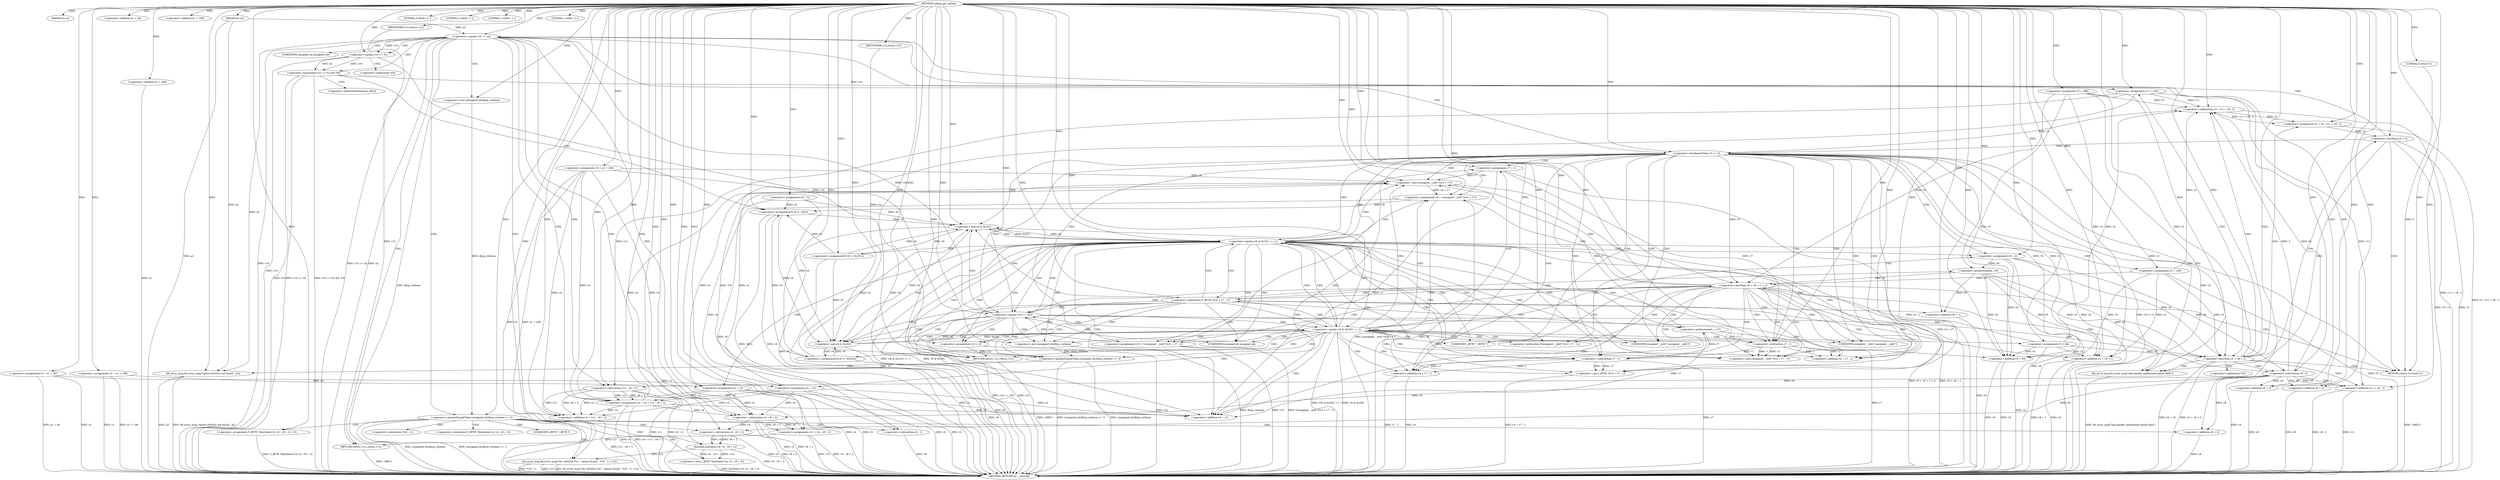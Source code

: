 digraph udhcp_get_option {  
"1000113" [label = "(METHOD,udhcp_get_option)" ]
"1000360" [label = "(METHOD_RETURN,int __fastcall)" ]
"1000114" [label = "(PARAM,int a1)" ]
"1000115" [label = "(PARAM,int a2)" ]
"1000129" [label = "(<operator>.assignment,v2 = a1 + 44)" ]
"1000131" [label = "(<operator>.addition,a1 + 44)" ]
"1000134" [label = "(<operator>.assignment,v3 = a1 + 108)" ]
"1000136" [label = "(<operator>.addition,a1 + 108)" ]
"1000139" [label = "(<operator>.assignment,v4 = a1 + 240)" ]
"1000141" [label = "(<operator>.addition,a1 + 240)" ]
"1000144" [label = "(<operator>.assignment,v5 = 388)" ]
"1000147" [label = "(<operator>.assignment,v6 = 0)" ]
"1000151" [label = "(LITERAL,2,while ( 2 ))" ]
"1000154" [label = "(LITERAL,2,while ( 2 ))" ]
"1000157" [label = "(LITERAL,1,while ( 1 ))" ]
"1000159" [label = "(<operator>.assignment,v7 = 1)" ]
"1000162" [label = "(<operator>.assignment,v8 = 0)" ]
"1000166" [label = "(LITERAL,1,while ( 1 ))" ]
"1000168" [label = "(<operator>.assignment,v9 = (unsigned __int8 *)(v4 + v7))" ]
"1000170" [label = "(<operator>.cast,(unsigned __int8 *)(v4 + v7))" ]
"1000172" [label = "(<operator>.addition,v4 + v7)" ]
"1000175" [label = "(<operator>.assignment,v10 = *(unsigned __int8 *)(v4 + v7 - 1))" ]
"1000178" [label = "(<operator>.cast,(unsigned __int8 *)(v4 + v7 - 1))" ]
"1000180" [label = "(<operator>.addition,v4 + v7 - 1)" ]
"1000182" [label = "(<operator>.subtraction,v7 - 1)" ]
"1000187" [label = "(<operator>.cast,(_BYTE *)(v4 + v7 - 1))" ]
"1000189" [label = "(<operator>.addition,v4 + v7 - 1)" ]
"1000191" [label = "(<operator>.subtraction,v7 - 1)" ]
"1000195" [label = "(<operator>.preDecrement,--v8)" ]
"1000197" [label = "(<operator>.preIncrement,++v7)" ]
"1000200" [label = "(<operator>.lessThan,v5 + v8 + 1 < 2)" ]
"1000201" [label = "(<operator>.addition,v5 + v8 + 1)" ]
"1000203" [label = "(<operator>.addition,v8 + 1)" ]
"1000209" [label = "(<operator>.equals,v10 == 255)" ]
"1000214" [label = "(<operator>.lessThan,v5 + v8 < 2)" ]
"1000215" [label = "(<operator>.addition,v5 + v8)" ]
"1000220" [label = "(<operator>.assignment,v11 = *v9)" ]
"1000224" [label = "(<operator>.assignment,v5 = v5 - v11 + v8 - 2)" ]
"1000226" [label = "(<operator>.subtraction,v5 - v11 + v8 - 2)" ]
"1000228" [label = "(<operator>.addition,v11 + v8 - 2)" ]
"1000230" [label = "(<operator>.subtraction,v8 - 2)" ]
"1000234" [label = "(<operator>.lessThan,v5 < 0)" ]
"1000239" [label = "(<operator>.equals,v10 == a2)" ]
"1000243" [label = "(<operator>.assignment,v12 = v4 - v8 + 2)" ]
"1000245" [label = "(<operator>.subtraction,v4 - v8 + 2)" ]
"1000247" [label = "(<operator>.addition,v8 + 2)" ]
"1000251" [label = "(<operator>.greaterEqualsThan,(unsigned int)dhcp_verbose >= 2)" ]
"1000252" [label = "(<operator>.cast,(unsigned int)dhcp_verbose)" ]
"1000257" [label = "(<operator>.assignment,*(_BYTE *)bin2hex(v14, v4 - v8 + 2) = 0)" ]
"1000259" [label = "(<operator>.cast,(_BYTE *)bin2hex(v14, v4 - v8 + 2))" ]
"1000261" [label = "(bin2hex,bin2hex(v14, v4 - v8 + 2))" ]
"1000263" [label = "(<operator>.subtraction,v4 - v8 + 2)" ]
"1000265" [label = "(<operator>.addition,v8 + 2)" ]
"1000269" [label = "(bb_error_msg,bb_error_msg(\"%s: 0x%02x %s\", \"option found\", *(v9 - 1), v14))" ]
"1000273" [label = "(<operator>.subtraction,v9 - 1)" ]
"1000277" [label = "(RETURN,return v12;,return v12;)" ]
"1000278" [label = "(IDENTIFIER,v12,return v12;)" ]
"1000280" [label = "(<operator>.logicalAnd,v10 == 52 && *v9)" ]
"1000281" [label = "(<operator>.equals,v10 == 52)" ]
"1000286" [label = "(<operators>.assignmentOr,v6 |= v9[1])" ]
"1000291" [label = "(<operator>.assignment,v4 = v4 + v11 - v8 + 2)" ]
"1000293" [label = "(<operator>.addition,v4 + v11 - v8 + 2)" ]
"1000295" [label = "(<operator>.subtraction,v11 - v8 + 2)" ]
"1000297" [label = "(<operator>.addition,v8 + 2)" ]
"1000301" [label = "(<operator>.lessEqualsThan,v5 <= 0)" ]
"1000306" [label = "(bb_error_msg,bb_error_msg(\"bad packet, malformed option field\"))" ]
"1000308" [label = "(RETURN,return 0;,return 0;)" ]
"1000309" [label = "(LITERAL,0,return 0;)" ]
"1000311" [label = "(<operator>.equals,(v6 & 0x101) == 1)" ]
"1000312" [label = "(<operator>.and,v6 & 0x101)" ]
"1000317" [label = "(<operators>.assignmentOr,v6 |= 0x101u)" ]
"1000320" [label = "(<operator>.assignment,v5 = 128)" ]
"1000323" [label = "(<operator>.assignment,v4 = v3)" ]
"1000329" [label = "(<operator>.equals,(v6 & 0x202) == 2)" ]
"1000330" [label = "(<operator>.and,v6 & 0x202)" ]
"1000335" [label = "(<operators>.assignmentOr,v6 |= 0x202u)" ]
"1000338" [label = "(<operator>.assignment,v5 = 64)" ]
"1000341" [label = "(<operator>.assignment,v4 = v2)" ]
"1000346" [label = "(<operator>.assignment,v12 = 0)" ]
"1000350" [label = "(<operator>.greaterEqualsThan,(unsigned int)dhcp_verbose >= 3)" ]
"1000351" [label = "(<operator>.cast,(unsigned int)dhcp_verbose)" ]
"1000355" [label = "(bb_error_msg,bb_error_msg(\"option 0x%02x not found\", a2))" ]
"1000358" [label = "(RETURN,return v12;,return v12;)" ]
"1000359" [label = "(IDENTIFIER,v12,return v12;)" ]
"1000171" [label = "(UNKNOWN,unsigned __int8 *,unsigned __int8 *)" ]
"1000177" [label = "(<operator>.indirection,*(unsigned __int8 *)(v4 + v7 - 1))" ]
"1000179" [label = "(UNKNOWN,unsigned __int8 *,unsigned __int8 *)" ]
"1000186" [label = "(<operator>.indirection,*(_BYTE *)(v4 + v7 - 1))" ]
"1000188" [label = "(UNKNOWN,_BYTE *,_BYTE *)" ]
"1000222" [label = "(<operator>.indirection,*v9)" ]
"1000253" [label = "(UNKNOWN,unsigned int,unsigned int)" ]
"1000258" [label = "(<operator>.indirection,*(_BYTE *)bin2hex(v14, v4 - v8 + 2))" ]
"1000260" [label = "(UNKNOWN,_BYTE *,_BYTE *)" ]
"1000272" [label = "(<operator>.indirection,*(v9 - 1))" ]
"1000284" [label = "(<operator>.indirection,*v9)" ]
"1000288" [label = "(<operator>.indirectIndexAccess,v9[1])" ]
"1000352" [label = "(UNKNOWN,unsigned int,unsigned int)" ]
  "1000129" -> "1000360"  [ label = "DDG: a1 + 44"] 
  "1000134" -> "1000360"  [ label = "DDG: a1 + 108"] 
  "1000341" -> "1000360"  [ label = "DDG: v4"] 
  "1000200" -> "1000360"  [ label = "DDG: v5 + v8 + 1 < 2"] 
  "1000293" -> "1000360"  [ label = "DDG: v11 - v8 + 2"] 
  "1000189" -> "1000360"  [ label = "DDG: v7 - 1"] 
  "1000162" -> "1000360"  [ label = "DDG: v8"] 
  "1000201" -> "1000360"  [ label = "DDG: v8 + 1"] 
  "1000323" -> "1000360"  [ label = "DDG: v3"] 
  "1000187" -> "1000360"  [ label = "DDG: v4 + v7 - 1"] 
  "1000239" -> "1000360"  [ label = "DDG: v10 == a2"] 
  "1000243" -> "1000360"  [ label = "DDG: v12"] 
  "1000329" -> "1000360"  [ label = "DDG: v6 & 0x202"] 
  "1000351" -> "1000360"  [ label = "DDG: dhcp_verbose"] 
  "1000320" -> "1000360"  [ label = "DDG: v5"] 
  "1000269" -> "1000360"  [ label = "DDG: bb_error_msg(\"%s: 0x%02x %s\", \"option found\", *(v9 - 1), v14)"] 
  "1000263" -> "1000360"  [ label = "DDG: v8 + 2"] 
  "1000141" -> "1000360"  [ label = "DDG: a1"] 
  "1000350" -> "1000360"  [ label = "DDG: (unsigned int)dhcp_verbose"] 
  "1000257" -> "1000360"  [ label = "DDG: *(_BYTE *)bin2hex(v14, v4 - v8 + 2)"] 
  "1000245" -> "1000360"  [ label = "DDG: v4"] 
  "1000228" -> "1000360"  [ label = "DDG: v8 - 2"] 
  "1000312" -> "1000360"  [ label = "DDG: v6"] 
  "1000215" -> "1000360"  [ label = "DDG: v8"] 
  "1000228" -> "1000360"  [ label = "DDG: v11"] 
  "1000234" -> "1000360"  [ label = "DDG: v5 < 0"] 
  "1000355" -> "1000360"  [ label = "DDG: bb_error_msg(\"option 0x%02x not found\", a2)"] 
  "1000297" -> "1000360"  [ label = "DDG: v8"] 
  "1000129" -> "1000360"  [ label = "DDG: v2"] 
  "1000295" -> "1000360"  [ label = "DDG: v11"] 
  "1000269" -> "1000360"  [ label = "DDG: *(v9 - 1)"] 
  "1000273" -> "1000360"  [ label = "DDG: v9"] 
  "1000301" -> "1000360"  [ label = "DDG: v5 <= 0"] 
  "1000214" -> "1000360"  [ label = "DDG: v5 + v8 < 2"] 
  "1000265" -> "1000360"  [ label = "DDG: v8"] 
  "1000224" -> "1000360"  [ label = "DDG: v5 - v11 + v8 - 2"] 
  "1000239" -> "1000360"  [ label = "DDG: a2"] 
  "1000301" -> "1000360"  [ label = "DDG: v5"] 
  "1000291" -> "1000360"  [ label = "DDG: v4"] 
  "1000203" -> "1000360"  [ label = "DDG: v8"] 
  "1000147" -> "1000360"  [ label = "DDG: v6"] 
  "1000281" -> "1000360"  [ label = "DDG: v10"] 
  "1000245" -> "1000360"  [ label = "DDG: v8 + 2"] 
  "1000189" -> "1000360"  [ label = "DDG: v4"] 
  "1000214" -> "1000360"  [ label = "DDG: v5 + v8"] 
  "1000115" -> "1000360"  [ label = "DDG: a2"] 
  "1000261" -> "1000360"  [ label = "DDG: v4 - v8 + 2"] 
  "1000350" -> "1000360"  [ label = "DDG: (unsigned int)dhcp_verbose >= 3"] 
  "1000291" -> "1000360"  [ label = "DDG: v4 + v11 - v8 + 2"] 
  "1000220" -> "1000360"  [ label = "DDG: *v9"] 
  "1000286" -> "1000360"  [ label = "DDG: v9[1]"] 
  "1000259" -> "1000360"  [ label = "DDG: bin2hex(v14, v4 - v8 + 2)"] 
  "1000247" -> "1000360"  [ label = "DDG: v8"] 
  "1000341" -> "1000360"  [ label = "DDG: v2"] 
  "1000251" -> "1000360"  [ label = "DDG: (unsigned int)dhcp_verbose"] 
  "1000168" -> "1000360"  [ label = "DDG: (unsigned __int8 *)(v4 + v7)"] 
  "1000286" -> "1000360"  [ label = "DDG: v6"] 
  "1000197" -> "1000360"  [ label = "DDG: v7"] 
  "1000230" -> "1000360"  [ label = "DDG: v8"] 
  "1000311" -> "1000360"  [ label = "DDG: (v6 & 0x101) == 1"] 
  "1000209" -> "1000360"  [ label = "DDG: v10 == 255"] 
  "1000280" -> "1000360"  [ label = "DDG: v10 == 52"] 
  "1000134" -> "1000360"  [ label = "DDG: v3"] 
  "1000139" -> "1000360"  [ label = "DDG: a1 + 240"] 
  "1000191" -> "1000360"  [ label = "DDG: v7"] 
  "1000280" -> "1000360"  [ label = "DDG: v10 == 52 && *v9"] 
  "1000306" -> "1000360"  [ label = "DDG: bb_error_msg(\"bad packet, malformed option field\")"] 
  "1000200" -> "1000360"  [ label = "DDG: v5 + v8 + 1"] 
  "1000335" -> "1000360"  [ label = "DDG: v6"] 
  "1000226" -> "1000360"  [ label = "DDG: v11 + v8 - 2"] 
  "1000329" -> "1000360"  [ label = "DDG: (v6 & 0x202) == 2"] 
  "1000175" -> "1000360"  [ label = "DDG: *(unsigned __int8 *)(v4 + v7 - 1)"] 
  "1000175" -> "1000360"  [ label = "DDG: v10"] 
  "1000168" -> "1000360"  [ label = "DDG: v9"] 
  "1000338" -> "1000360"  [ label = "DDG: v5"] 
  "1000346" -> "1000360"  [ label = "DDG: v12"] 
  "1000139" -> "1000360"  [ label = "DDG: v4"] 
  "1000263" -> "1000360"  [ label = "DDG: v4"] 
  "1000144" -> "1000360"  [ label = "DDG: v5"] 
  "1000215" -> "1000360"  [ label = "DDG: v5"] 
  "1000355" -> "1000360"  [ label = "DDG: a2"] 
  "1000209" -> "1000360"  [ label = "DDG: v10"] 
  "1000280" -> "1000360"  [ label = "DDG: *v9"] 
  "1000159" -> "1000360"  [ label = "DDG: v7"] 
  "1000252" -> "1000360"  [ label = "DDG: dhcp_verbose"] 
  "1000317" -> "1000360"  [ label = "DDG: v6"] 
  "1000269" -> "1000360"  [ label = "DDG: v14"] 
  "1000170" -> "1000360"  [ label = "DDG: v4 + v7"] 
  "1000201" -> "1000360"  [ label = "DDG: v5"] 
  "1000295" -> "1000360"  [ label = "DDG: v8 + 2"] 
  "1000239" -> "1000360"  [ label = "DDG: v10"] 
  "1000323" -> "1000360"  [ label = "DDG: v4"] 
  "1000243" -> "1000360"  [ label = "DDG: v4 - v8 + 2"] 
  "1000311" -> "1000360"  [ label = "DDG: v6 & 0x101"] 
  "1000234" -> "1000360"  [ label = "DDG: v5"] 
  "1000251" -> "1000360"  [ label = "DDG: (unsigned int)dhcp_verbose >= 2"] 
  "1000330" -> "1000360"  [ label = "DDG: v6"] 
  "1000308" -> "1000360"  [ label = "DDG: <RET>"] 
  "1000358" -> "1000360"  [ label = "DDG: <RET>"] 
  "1000277" -> "1000360"  [ label = "DDG: <RET>"] 
  "1000113" -> "1000114"  [ label = "DDG: "] 
  "1000113" -> "1000115"  [ label = "DDG: "] 
  "1000113" -> "1000129"  [ label = "DDG: "] 
  "1000113" -> "1000131"  [ label = "DDG: "] 
  "1000113" -> "1000134"  [ label = "DDG: "] 
  "1000113" -> "1000136"  [ label = "DDG: "] 
  "1000113" -> "1000139"  [ label = "DDG: "] 
  "1000113" -> "1000141"  [ label = "DDG: "] 
  "1000113" -> "1000144"  [ label = "DDG: "] 
  "1000113" -> "1000147"  [ label = "DDG: "] 
  "1000113" -> "1000151"  [ label = "DDG: "] 
  "1000113" -> "1000154"  [ label = "DDG: "] 
  "1000113" -> "1000157"  [ label = "DDG: "] 
  "1000113" -> "1000159"  [ label = "DDG: "] 
  "1000113" -> "1000162"  [ label = "DDG: "] 
  "1000113" -> "1000166"  [ label = "DDG: "] 
  "1000170" -> "1000168"  [ label = "DDG: v4 + v7"] 
  "1000113" -> "1000168"  [ label = "DDG: "] 
  "1000341" -> "1000170"  [ label = "DDG: v4"] 
  "1000291" -> "1000170"  [ label = "DDG: v4"] 
  "1000139" -> "1000170"  [ label = "DDG: v4"] 
  "1000323" -> "1000170"  [ label = "DDG: v4"] 
  "1000113" -> "1000170"  [ label = "DDG: "] 
  "1000197" -> "1000170"  [ label = "DDG: v7"] 
  "1000159" -> "1000170"  [ label = "DDG: v7"] 
  "1000341" -> "1000172"  [ label = "DDG: v4"] 
  "1000291" -> "1000172"  [ label = "DDG: v4"] 
  "1000139" -> "1000172"  [ label = "DDG: v4"] 
  "1000323" -> "1000172"  [ label = "DDG: v4"] 
  "1000113" -> "1000172"  [ label = "DDG: "] 
  "1000197" -> "1000172"  [ label = "DDG: v7"] 
  "1000159" -> "1000172"  [ label = "DDG: v7"] 
  "1000113" -> "1000175"  [ label = "DDG: "] 
  "1000113" -> "1000178"  [ label = "DDG: "] 
  "1000182" -> "1000178"  [ label = "DDG: v7"] 
  "1000182" -> "1000178"  [ label = "DDG: 1"] 
  "1000113" -> "1000180"  [ label = "DDG: "] 
  "1000182" -> "1000180"  [ label = "DDG: v7"] 
  "1000182" -> "1000180"  [ label = "DDG: 1"] 
  "1000113" -> "1000182"  [ label = "DDG: "] 
  "1000197" -> "1000182"  [ label = "DDG: v7"] 
  "1000159" -> "1000182"  [ label = "DDG: v7"] 
  "1000113" -> "1000187"  [ label = "DDG: "] 
  "1000191" -> "1000187"  [ label = "DDG: v7"] 
  "1000191" -> "1000187"  [ label = "DDG: 1"] 
  "1000113" -> "1000189"  [ label = "DDG: "] 
  "1000191" -> "1000189"  [ label = "DDG: v7"] 
  "1000191" -> "1000189"  [ label = "DDG: 1"] 
  "1000182" -> "1000191"  [ label = "DDG: v7"] 
  "1000113" -> "1000191"  [ label = "DDG: "] 
  "1000162" -> "1000195"  [ label = "DDG: v8"] 
  "1000113" -> "1000195"  [ label = "DDG: "] 
  "1000191" -> "1000197"  [ label = "DDG: v7"] 
  "1000113" -> "1000197"  [ label = "DDG: "] 
  "1000320" -> "1000200"  [ label = "DDG: v5"] 
  "1000301" -> "1000200"  [ label = "DDG: v5"] 
  "1000338" -> "1000200"  [ label = "DDG: v5"] 
  "1000144" -> "1000200"  [ label = "DDG: v5"] 
  "1000113" -> "1000200"  [ label = "DDG: "] 
  "1000195" -> "1000200"  [ label = "DDG: v8"] 
  "1000320" -> "1000201"  [ label = "DDG: v5"] 
  "1000301" -> "1000201"  [ label = "DDG: v5"] 
  "1000338" -> "1000201"  [ label = "DDG: v5"] 
  "1000144" -> "1000201"  [ label = "DDG: v5"] 
  "1000113" -> "1000201"  [ label = "DDG: "] 
  "1000195" -> "1000201"  [ label = "DDG: v8"] 
  "1000195" -> "1000203"  [ label = "DDG: v8"] 
  "1000113" -> "1000203"  [ label = "DDG: "] 
  "1000281" -> "1000209"  [ label = "DDG: v10"] 
  "1000175" -> "1000209"  [ label = "DDG: v10"] 
  "1000113" -> "1000209"  [ label = "DDG: "] 
  "1000320" -> "1000214"  [ label = "DDG: v5"] 
  "1000301" -> "1000214"  [ label = "DDG: v5"] 
  "1000338" -> "1000214"  [ label = "DDG: v5"] 
  "1000144" -> "1000214"  [ label = "DDG: v5"] 
  "1000113" -> "1000214"  [ label = "DDG: "] 
  "1000162" -> "1000214"  [ label = "DDG: v8"] 
  "1000195" -> "1000214"  [ label = "DDG: v8"] 
  "1000320" -> "1000215"  [ label = "DDG: v5"] 
  "1000301" -> "1000215"  [ label = "DDG: v5"] 
  "1000338" -> "1000215"  [ label = "DDG: v5"] 
  "1000144" -> "1000215"  [ label = "DDG: v5"] 
  "1000113" -> "1000215"  [ label = "DDG: "] 
  "1000162" -> "1000215"  [ label = "DDG: v8"] 
  "1000195" -> "1000215"  [ label = "DDG: v8"] 
  "1000280" -> "1000220"  [ label = "DDG: *v9"] 
  "1000113" -> "1000220"  [ label = "DDG: "] 
  "1000226" -> "1000224"  [ label = "DDG: v5"] 
  "1000226" -> "1000224"  [ label = "DDG: v11 + v8 - 2"] 
  "1000113" -> "1000224"  [ label = "DDG: "] 
  "1000113" -> "1000226"  [ label = "DDG: "] 
  "1000320" -> "1000226"  [ label = "DDG: v5"] 
  "1000301" -> "1000226"  [ label = "DDG: v5"] 
  "1000338" -> "1000226"  [ label = "DDG: v5"] 
  "1000144" -> "1000226"  [ label = "DDG: v5"] 
  "1000220" -> "1000226"  [ label = "DDG: v11"] 
  "1000230" -> "1000226"  [ label = "DDG: v8"] 
  "1000230" -> "1000226"  [ label = "DDG: 2"] 
  "1000220" -> "1000228"  [ label = "DDG: v11"] 
  "1000113" -> "1000228"  [ label = "DDG: "] 
  "1000230" -> "1000228"  [ label = "DDG: v8"] 
  "1000230" -> "1000228"  [ label = "DDG: 2"] 
  "1000113" -> "1000230"  [ label = "DDG: "] 
  "1000162" -> "1000230"  [ label = "DDG: v8"] 
  "1000195" -> "1000230"  [ label = "DDG: v8"] 
  "1000224" -> "1000234"  [ label = "DDG: v5"] 
  "1000113" -> "1000234"  [ label = "DDG: "] 
  "1000209" -> "1000239"  [ label = "DDG: v10"] 
  "1000113" -> "1000239"  [ label = "DDG: "] 
  "1000115" -> "1000239"  [ label = "DDG: a2"] 
  "1000245" -> "1000243"  [ label = "DDG: v4"] 
  "1000245" -> "1000243"  [ label = "DDG: v8 + 2"] 
  "1000113" -> "1000243"  [ label = "DDG: "] 
  "1000341" -> "1000245"  [ label = "DDG: v4"] 
  "1000291" -> "1000245"  [ label = "DDG: v4"] 
  "1000139" -> "1000245"  [ label = "DDG: v4"] 
  "1000323" -> "1000245"  [ label = "DDG: v4"] 
  "1000113" -> "1000245"  [ label = "DDG: "] 
  "1000230" -> "1000245"  [ label = "DDG: v8"] 
  "1000230" -> "1000247"  [ label = "DDG: v8"] 
  "1000113" -> "1000247"  [ label = "DDG: "] 
  "1000252" -> "1000251"  [ label = "DDG: dhcp_verbose"] 
  "1000113" -> "1000252"  [ label = "DDG: "] 
  "1000113" -> "1000251"  [ label = "DDG: "] 
  "1000113" -> "1000257"  [ label = "DDG: "] 
  "1000261" -> "1000259"  [ label = "DDG: v14"] 
  "1000261" -> "1000259"  [ label = "DDG: v4 - v8 + 2"] 
  "1000113" -> "1000261"  [ label = "DDG: "] 
  "1000263" -> "1000261"  [ label = "DDG: v4"] 
  "1000263" -> "1000261"  [ label = "DDG: v8 + 2"] 
  "1000245" -> "1000263"  [ label = "DDG: v4"] 
  "1000113" -> "1000263"  [ label = "DDG: "] 
  "1000230" -> "1000263"  [ label = "DDG: v8"] 
  "1000113" -> "1000265"  [ label = "DDG: "] 
  "1000230" -> "1000265"  [ label = "DDG: v8"] 
  "1000113" -> "1000269"  [ label = "DDG: "] 
  "1000168" -> "1000273"  [ label = "DDG: v9"] 
  "1000113" -> "1000273"  [ label = "DDG: "] 
  "1000261" -> "1000269"  [ label = "DDG: v14"] 
  "1000278" -> "1000277"  [ label = "DDG: v12"] 
  "1000243" -> "1000277"  [ label = "DDG: v12"] 
  "1000113" -> "1000278"  [ label = "DDG: "] 
  "1000281" -> "1000280"  [ label = "DDG: v10"] 
  "1000281" -> "1000280"  [ label = "DDG: 52"] 
  "1000239" -> "1000281"  [ label = "DDG: v10"] 
  "1000113" -> "1000281"  [ label = "DDG: "] 
  "1000168" -> "1000286"  [ label = "DDG: v9"] 
  "1000147" -> "1000286"  [ label = "DDG: v6"] 
  "1000335" -> "1000286"  [ label = "DDG: v6"] 
  "1000317" -> "1000286"  [ label = "DDG: v6"] 
  "1000113" -> "1000286"  [ label = "DDG: "] 
  "1000341" -> "1000291"  [ label = "DDG: v4"] 
  "1000139" -> "1000291"  [ label = "DDG: v4"] 
  "1000323" -> "1000291"  [ label = "DDG: v4"] 
  "1000113" -> "1000291"  [ label = "DDG: "] 
  "1000295" -> "1000291"  [ label = "DDG: v11"] 
  "1000295" -> "1000291"  [ label = "DDG: v8 + 2"] 
  "1000341" -> "1000293"  [ label = "DDG: v4"] 
  "1000291" -> "1000293"  [ label = "DDG: v4"] 
  "1000139" -> "1000293"  [ label = "DDG: v4"] 
  "1000323" -> "1000293"  [ label = "DDG: v4"] 
  "1000113" -> "1000293"  [ label = "DDG: "] 
  "1000295" -> "1000293"  [ label = "DDG: v11"] 
  "1000295" -> "1000293"  [ label = "DDG: v8 + 2"] 
  "1000113" -> "1000295"  [ label = "DDG: "] 
  "1000220" -> "1000295"  [ label = "DDG: v11"] 
  "1000230" -> "1000295"  [ label = "DDG: v8"] 
  "1000230" -> "1000297"  [ label = "DDG: v8"] 
  "1000113" -> "1000297"  [ label = "DDG: "] 
  "1000234" -> "1000301"  [ label = "DDG: v5"] 
  "1000113" -> "1000301"  [ label = "DDG: "] 
  "1000113" -> "1000306"  [ label = "DDG: "] 
  "1000309" -> "1000308"  [ label = "DDG: 0"] 
  "1000113" -> "1000308"  [ label = "DDG: "] 
  "1000113" -> "1000309"  [ label = "DDG: "] 
  "1000312" -> "1000311"  [ label = "DDG: v6"] 
  "1000312" -> "1000311"  [ label = "DDG: 0x101"] 
  "1000147" -> "1000312"  [ label = "DDG: v6"] 
  "1000286" -> "1000312"  [ label = "DDG: v6"] 
  "1000335" -> "1000312"  [ label = "DDG: v6"] 
  "1000317" -> "1000312"  [ label = "DDG: v6"] 
  "1000113" -> "1000312"  [ label = "DDG: "] 
  "1000113" -> "1000311"  [ label = "DDG: "] 
  "1000113" -> "1000317"  [ label = "DDG: "] 
  "1000312" -> "1000317"  [ label = "DDG: v6"] 
  "1000113" -> "1000320"  [ label = "DDG: "] 
  "1000134" -> "1000323"  [ label = "DDG: v3"] 
  "1000113" -> "1000323"  [ label = "DDG: "] 
  "1000330" -> "1000329"  [ label = "DDG: v6"] 
  "1000330" -> "1000329"  [ label = "DDG: 0x202"] 
  "1000312" -> "1000330"  [ label = "DDG: v6"] 
  "1000147" -> "1000330"  [ label = "DDG: v6"] 
  "1000286" -> "1000330"  [ label = "DDG: v6"] 
  "1000335" -> "1000330"  [ label = "DDG: v6"] 
  "1000317" -> "1000330"  [ label = "DDG: v6"] 
  "1000113" -> "1000330"  [ label = "DDG: "] 
  "1000113" -> "1000329"  [ label = "DDG: "] 
  "1000113" -> "1000335"  [ label = "DDG: "] 
  "1000330" -> "1000335"  [ label = "DDG: v6"] 
  "1000113" -> "1000338"  [ label = "DDG: "] 
  "1000129" -> "1000341"  [ label = "DDG: v2"] 
  "1000113" -> "1000341"  [ label = "DDG: "] 
  "1000113" -> "1000346"  [ label = "DDG: "] 
  "1000351" -> "1000350"  [ label = "DDG: dhcp_verbose"] 
  "1000113" -> "1000351"  [ label = "DDG: "] 
  "1000113" -> "1000350"  [ label = "DDG: "] 
  "1000113" -> "1000355"  [ label = "DDG: "] 
  "1000239" -> "1000355"  [ label = "DDG: a2"] 
  "1000115" -> "1000355"  [ label = "DDG: a2"] 
  "1000359" -> "1000358"  [ label = "DDG: v12"] 
  "1000346" -> "1000358"  [ label = "DDG: v12"] 
  "1000113" -> "1000359"  [ label = "DDG: "] 
  "1000186" -> "1000203"  [ label = "CDG: "] 
  "1000186" -> "1000201"  [ label = "CDG: "] 
  "1000186" -> "1000200"  [ label = "CDG: "] 
  "1000186" -> "1000197"  [ label = "CDG: "] 
  "1000186" -> "1000195"  [ label = "CDG: "] 
  "1000186" -> "1000209"  [ label = "CDG: "] 
  "1000186" -> "1000312"  [ label = "CDG: "] 
  "1000186" -> "1000311"  [ label = "CDG: "] 
  "1000186" -> "1000330"  [ label = "CDG: "] 
  "1000186" -> "1000329"  [ label = "CDG: "] 
  "1000186" -> "1000352"  [ label = "CDG: "] 
  "1000186" -> "1000351"  [ label = "CDG: "] 
  "1000186" -> "1000350"  [ label = "CDG: "] 
  "1000186" -> "1000346"  [ label = "CDG: "] 
  "1000186" -> "1000358"  [ label = "CDG: "] 
  "1000200" -> "1000308"  [ label = "CDG: "] 
  "1000200" -> "1000306"  [ label = "CDG: "] 
  "1000200" -> "1000175"  [ label = "CDG: "] 
  "1000200" -> "1000172"  [ label = "CDG: "] 
  "1000200" -> "1000171"  [ label = "CDG: "] 
  "1000200" -> "1000170"  [ label = "CDG: "] 
  "1000200" -> "1000168"  [ label = "CDG: "] 
  "1000200" -> "1000191"  [ label = "CDG: "] 
  "1000200" -> "1000189"  [ label = "CDG: "] 
  "1000200" -> "1000188"  [ label = "CDG: "] 
  "1000200" -> "1000187"  [ label = "CDG: "] 
  "1000200" -> "1000186"  [ label = "CDG: "] 
  "1000200" -> "1000182"  [ label = "CDG: "] 
  "1000200" -> "1000180"  [ label = "CDG: "] 
  "1000200" -> "1000179"  [ label = "CDG: "] 
  "1000200" -> "1000178"  [ label = "CDG: "] 
  "1000200" -> "1000177"  [ label = "CDG: "] 
  "1000200" -> "1000209"  [ label = "CDG: "] 
  "1000209" -> "1000215"  [ label = "CDG: "] 
  "1000209" -> "1000214"  [ label = "CDG: "] 
  "1000209" -> "1000312"  [ label = "CDG: "] 
  "1000209" -> "1000311"  [ label = "CDG: "] 
  "1000209" -> "1000330"  [ label = "CDG: "] 
  "1000209" -> "1000329"  [ label = "CDG: "] 
  "1000209" -> "1000352"  [ label = "CDG: "] 
  "1000209" -> "1000351"  [ label = "CDG: "] 
  "1000209" -> "1000350"  [ label = "CDG: "] 
  "1000209" -> "1000346"  [ label = "CDG: "] 
  "1000209" -> "1000358"  [ label = "CDG: "] 
  "1000214" -> "1000224"  [ label = "CDG: "] 
  "1000214" -> "1000222"  [ label = "CDG: "] 
  "1000214" -> "1000220"  [ label = "CDG: "] 
  "1000214" -> "1000234"  [ label = "CDG: "] 
  "1000214" -> "1000230"  [ label = "CDG: "] 
  "1000214" -> "1000228"  [ label = "CDG: "] 
  "1000214" -> "1000226"  [ label = "CDG: "] 
  "1000214" -> "1000308"  [ label = "CDG: "] 
  "1000214" -> "1000306"  [ label = "CDG: "] 
  "1000234" -> "1000239"  [ label = "CDG: "] 
  "1000234" -> "1000308"  [ label = "CDG: "] 
  "1000234" -> "1000306"  [ label = "CDG: "] 
  "1000239" -> "1000253"  [ label = "CDG: "] 
  "1000239" -> "1000252"  [ label = "CDG: "] 
  "1000239" -> "1000251"  [ label = "CDG: "] 
  "1000239" -> "1000247"  [ label = "CDG: "] 
  "1000239" -> "1000245"  [ label = "CDG: "] 
  "1000239" -> "1000243"  [ label = "CDG: "] 
  "1000239" -> "1000281"  [ label = "CDG: "] 
  "1000239" -> "1000280"  [ label = "CDG: "] 
  "1000239" -> "1000277"  [ label = "CDG: "] 
  "1000239" -> "1000301"  [ label = "CDG: "] 
  "1000239" -> "1000297"  [ label = "CDG: "] 
  "1000239" -> "1000295"  [ label = "CDG: "] 
  "1000239" -> "1000293"  [ label = "CDG: "] 
  "1000239" -> "1000291"  [ label = "CDG: "] 
  "1000251" -> "1000272"  [ label = "CDG: "] 
  "1000251" -> "1000269"  [ label = "CDG: "] 
  "1000251" -> "1000265"  [ label = "CDG: "] 
  "1000251" -> "1000263"  [ label = "CDG: "] 
  "1000251" -> "1000261"  [ label = "CDG: "] 
  "1000251" -> "1000260"  [ label = "CDG: "] 
  "1000251" -> "1000259"  [ label = "CDG: "] 
  "1000251" -> "1000258"  [ label = "CDG: "] 
  "1000251" -> "1000257"  [ label = "CDG: "] 
  "1000251" -> "1000273"  [ label = "CDG: "] 
  "1000280" -> "1000288"  [ label = "CDG: "] 
  "1000280" -> "1000286"  [ label = "CDG: "] 
  "1000281" -> "1000284"  [ label = "CDG: "] 
  "1000301" -> "1000308"  [ label = "CDG: "] 
  "1000301" -> "1000306"  [ label = "CDG: "] 
  "1000301" -> "1000162"  [ label = "CDG: "] 
  "1000301" -> "1000312"  [ label = "CDG: "] 
  "1000301" -> "1000311"  [ label = "CDG: "] 
  "1000301" -> "1000159"  [ label = "CDG: "] 
  "1000301" -> "1000175"  [ label = "CDG: "] 
  "1000301" -> "1000172"  [ label = "CDG: "] 
  "1000301" -> "1000171"  [ label = "CDG: "] 
  "1000301" -> "1000170"  [ label = "CDG: "] 
  "1000301" -> "1000168"  [ label = "CDG: "] 
  "1000301" -> "1000191"  [ label = "CDG: "] 
  "1000301" -> "1000189"  [ label = "CDG: "] 
  "1000301" -> "1000188"  [ label = "CDG: "] 
  "1000301" -> "1000187"  [ label = "CDG: "] 
  "1000301" -> "1000186"  [ label = "CDG: "] 
  "1000301" -> "1000182"  [ label = "CDG: "] 
  "1000301" -> "1000180"  [ label = "CDG: "] 
  "1000301" -> "1000179"  [ label = "CDG: "] 
  "1000301" -> "1000178"  [ label = "CDG: "] 
  "1000301" -> "1000177"  [ label = "CDG: "] 
  "1000301" -> "1000209"  [ label = "CDG: "] 
  "1000311" -> "1000320"  [ label = "CDG: "] 
  "1000311" -> "1000317"  [ label = "CDG: "] 
  "1000311" -> "1000323"  [ label = "CDG: "] 
  "1000311" -> "1000330"  [ label = "CDG: "] 
  "1000311" -> "1000329"  [ label = "CDG: "] 
  "1000311" -> "1000352"  [ label = "CDG: "] 
  "1000311" -> "1000351"  [ label = "CDG: "] 
  "1000311" -> "1000350"  [ label = "CDG: "] 
  "1000311" -> "1000346"  [ label = "CDG: "] 
  "1000311" -> "1000358"  [ label = "CDG: "] 
  "1000311" -> "1000162"  [ label = "CDG: "] 
  "1000311" -> "1000312"  [ label = "CDG: "] 
  "1000311" -> "1000311"  [ label = "CDG: "] 
  "1000311" -> "1000159"  [ label = "CDG: "] 
  "1000311" -> "1000175"  [ label = "CDG: "] 
  "1000311" -> "1000172"  [ label = "CDG: "] 
  "1000311" -> "1000171"  [ label = "CDG: "] 
  "1000311" -> "1000170"  [ label = "CDG: "] 
  "1000311" -> "1000168"  [ label = "CDG: "] 
  "1000311" -> "1000191"  [ label = "CDG: "] 
  "1000311" -> "1000189"  [ label = "CDG: "] 
  "1000311" -> "1000188"  [ label = "CDG: "] 
  "1000311" -> "1000187"  [ label = "CDG: "] 
  "1000311" -> "1000186"  [ label = "CDG: "] 
  "1000311" -> "1000182"  [ label = "CDG: "] 
  "1000311" -> "1000180"  [ label = "CDG: "] 
  "1000311" -> "1000179"  [ label = "CDG: "] 
  "1000311" -> "1000178"  [ label = "CDG: "] 
  "1000311" -> "1000177"  [ label = "CDG: "] 
  "1000311" -> "1000209"  [ label = "CDG: "] 
  "1000329" -> "1000335"  [ label = "CDG: "] 
  "1000329" -> "1000352"  [ label = "CDG: "] 
  "1000329" -> "1000351"  [ label = "CDG: "] 
  "1000329" -> "1000350"  [ label = "CDG: "] 
  "1000329" -> "1000346"  [ label = "CDG: "] 
  "1000329" -> "1000341"  [ label = "CDG: "] 
  "1000329" -> "1000338"  [ label = "CDG: "] 
  "1000329" -> "1000358"  [ label = "CDG: "] 
  "1000329" -> "1000330"  [ label = "CDG: "] 
  "1000329" -> "1000329"  [ label = "CDG: "] 
  "1000329" -> "1000162"  [ label = "CDG: "] 
  "1000329" -> "1000312"  [ label = "CDG: "] 
  "1000329" -> "1000311"  [ label = "CDG: "] 
  "1000329" -> "1000159"  [ label = "CDG: "] 
  "1000329" -> "1000175"  [ label = "CDG: "] 
  "1000329" -> "1000172"  [ label = "CDG: "] 
  "1000329" -> "1000171"  [ label = "CDG: "] 
  "1000329" -> "1000170"  [ label = "CDG: "] 
  "1000329" -> "1000168"  [ label = "CDG: "] 
  "1000329" -> "1000191"  [ label = "CDG: "] 
  "1000329" -> "1000189"  [ label = "CDG: "] 
  "1000329" -> "1000188"  [ label = "CDG: "] 
  "1000329" -> "1000187"  [ label = "CDG: "] 
  "1000329" -> "1000186"  [ label = "CDG: "] 
  "1000329" -> "1000182"  [ label = "CDG: "] 
  "1000329" -> "1000180"  [ label = "CDG: "] 
  "1000329" -> "1000179"  [ label = "CDG: "] 
  "1000329" -> "1000178"  [ label = "CDG: "] 
  "1000329" -> "1000177"  [ label = "CDG: "] 
  "1000329" -> "1000209"  [ label = "CDG: "] 
  "1000350" -> "1000355"  [ label = "CDG: "] 
}

